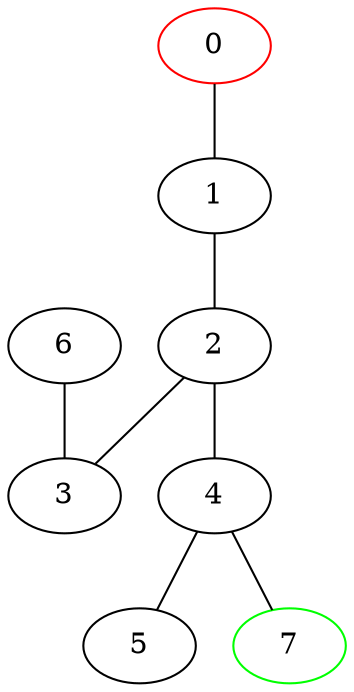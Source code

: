 strict graph grafo {
  0 [weight =  0.00, pos = "2,2!", color = red];
  1 [weight =  1.00, pos = "1,2!"];
  2 [weight =  2.00, pos = "1,1!"];
  3 [weight =  3.00, pos = "0,1!"];
  4 [weight =  4.00, pos = "2,1!"];
  5 [weight =  5.00, pos = "2,0!"];
  6 [weight =  6.00, pos = "0,2!"];
  7 [weight =  7.00, pos = "3,1!", color = green];

  0 -- 1
  1 -- 2
  2 -- 3
  2 -- 4
  4 -- 5
  4 -- 7
  6 -- 3
}
